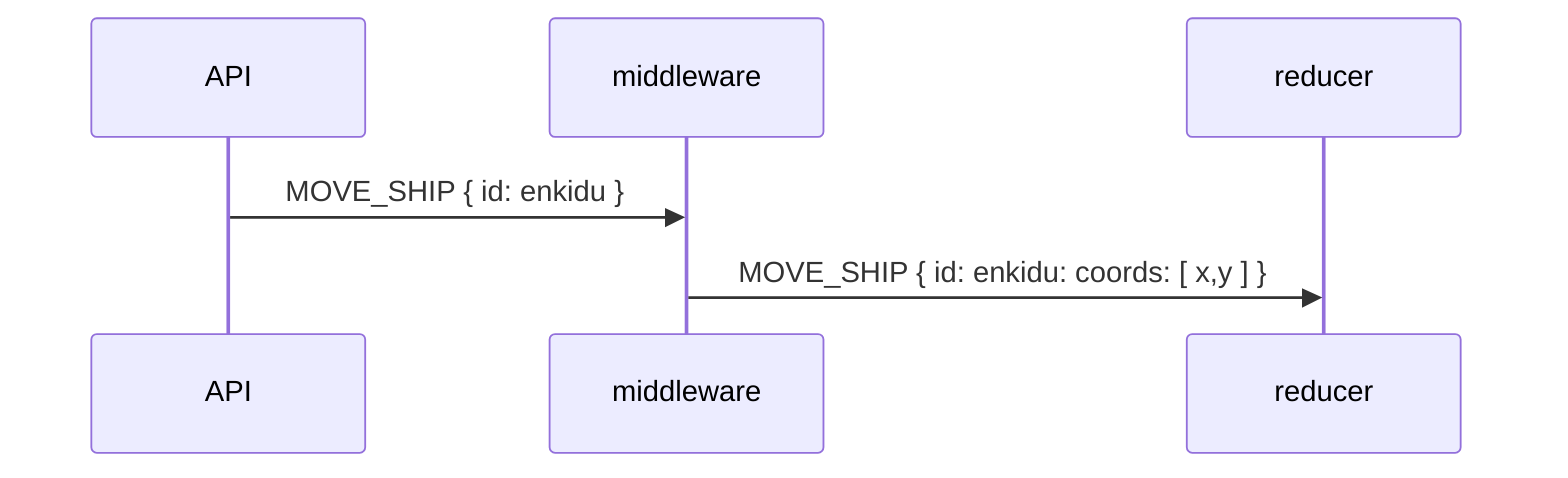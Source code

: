 sequenceDiagram
    participant API
    participant middleware
    participant reducer
    API ->> middleware: MOVE_SHIP { id: enkidu }
    middleware ->> reducer: MOVE_SHIP { id: enkidu: coords: [ x,y ] }